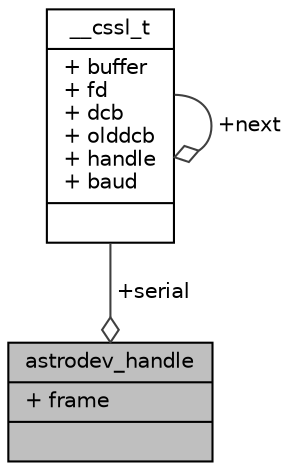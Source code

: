 digraph "astrodev_handle"
{
 // INTERACTIVE_SVG=YES
  edge [fontname="Helvetica",fontsize="10",labelfontname="Helvetica",labelfontsize="10"];
  node [fontname="Helvetica",fontsize="10",shape=record];
  Node1 [label="{astrodev_handle\n|+ frame\l|}",height=0.2,width=0.4,color="black", fillcolor="grey75", style="filled", fontcolor="black"];
  Node2 -> Node1 [color="grey25",fontsize="10",style="solid",label=" +serial" ,arrowhead="odiamond",fontname="Helvetica"];
  Node2 [label="{__cssl_t\n|+ buffer\l+ fd\l+ dcb\l+ olddcb\l+ handle\l+ baud\l|}",height=0.2,width=0.4,color="black", fillcolor="white", style="filled",URL="$struct____cssl__t.html"];
  Node2 -> Node2 [color="grey25",fontsize="10",style="solid",label=" +next" ,arrowhead="odiamond",fontname="Helvetica"];
}
